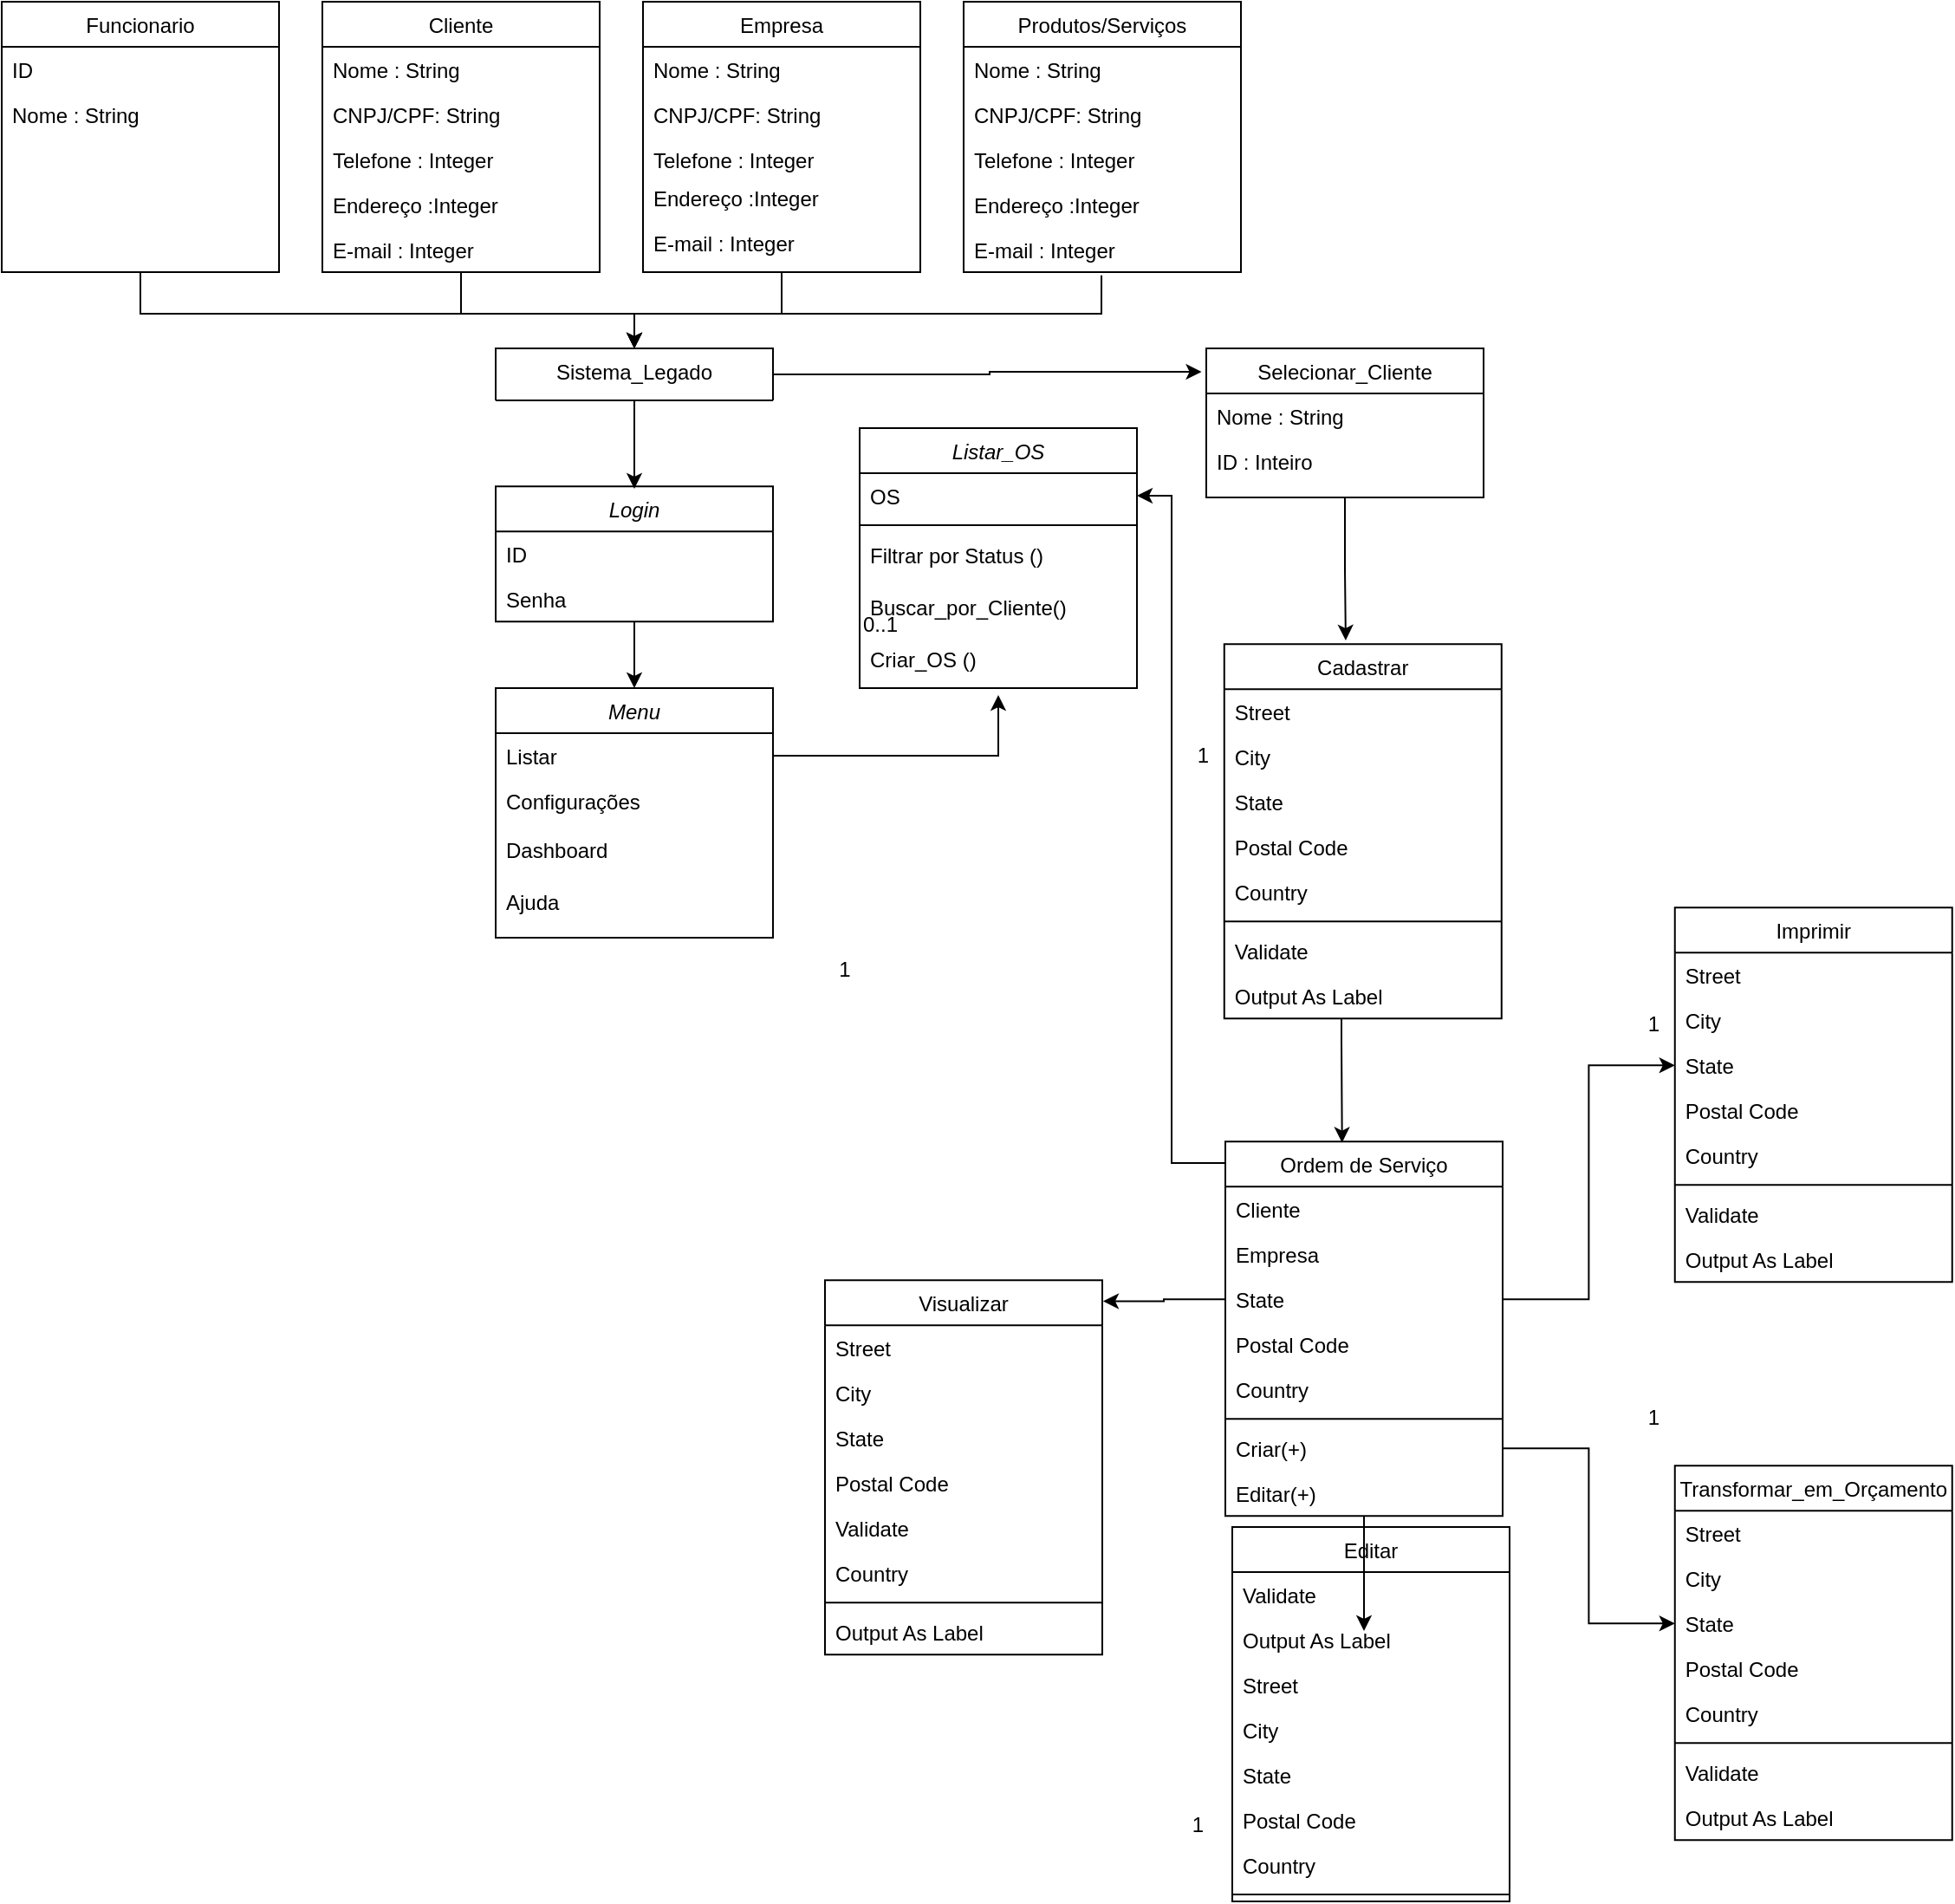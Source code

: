 <mxfile version="20.2.2" type="github">
  <diagram id="C5RBs43oDa-KdzZeNtuy" name="Page-1">
    <mxGraphModel dx="3609" dy="1195" grid="1" gridSize="10" guides="1" tooltips="1" connect="1" arrows="1" fold="1" page="1" pageScale="1" pageWidth="827" pageHeight="1169" math="0" shadow="0">
      <root>
        <mxCell id="WIyWlLk6GJQsqaUBKTNV-0" />
        <mxCell id="WIyWlLk6GJQsqaUBKTNV-1" parent="WIyWlLk6GJQsqaUBKTNV-0" />
        <mxCell id="XlXiFOEsJTkFM6BhnL86-120" style="edgeStyle=orthogonalEdgeStyle;rounded=0;orthogonalLoop=1;jettySize=auto;html=1;" edge="1" parent="WIyWlLk6GJQsqaUBKTNV-1" source="zkfFHV4jXpPFQw0GAbJ--0" target="XlXiFOEsJTkFM6BhnL86-114">
          <mxGeometry relative="1" as="geometry" />
        </mxCell>
        <mxCell id="zkfFHV4jXpPFQw0GAbJ--0" value="Login" style="swimlane;fontStyle=2;align=center;verticalAlign=top;childLayout=stackLayout;horizontal=1;startSize=26;horizontalStack=0;resizeParent=1;resizeLast=0;collapsible=1;marginBottom=0;rounded=0;shadow=0;strokeWidth=1;" parent="WIyWlLk6GJQsqaUBKTNV-1" vertex="1">
          <mxGeometry x="-1345" y="299.62" width="160" height="78" as="geometry">
            <mxRectangle x="230" y="140" width="160" height="26" as="alternateBounds" />
          </mxGeometry>
        </mxCell>
        <mxCell id="zkfFHV4jXpPFQw0GAbJ--1" value="ID" style="text;align=left;verticalAlign=top;spacingLeft=4;spacingRight=4;overflow=hidden;rotatable=0;points=[[0,0.5],[1,0.5]];portConstraint=eastwest;" parent="zkfFHV4jXpPFQw0GAbJ--0" vertex="1">
          <mxGeometry y="26" width="160" height="26" as="geometry" />
        </mxCell>
        <mxCell id="zkfFHV4jXpPFQw0GAbJ--2" value="Senha" style="text;align=left;verticalAlign=top;spacingLeft=4;spacingRight=4;overflow=hidden;rotatable=0;points=[[0,0.5],[1,0.5]];portConstraint=eastwest;rounded=0;shadow=0;html=0;" parent="zkfFHV4jXpPFQw0GAbJ--0" vertex="1">
          <mxGeometry y="52" width="160" height="26" as="geometry" />
        </mxCell>
        <mxCell id="XlXiFOEsJTkFM6BhnL86-110" style="edgeStyle=orthogonalEdgeStyle;rounded=0;orthogonalLoop=1;jettySize=auto;html=1;entryX=0.5;entryY=0;entryDx=0;entryDy=0;" edge="1" parent="WIyWlLk6GJQsqaUBKTNV-1" source="zkfFHV4jXpPFQw0GAbJ--6" target="XlXiFOEsJTkFM6BhnL86-73">
          <mxGeometry relative="1" as="geometry">
            <Array as="points">
              <mxPoint x="-1365" y="200" />
              <mxPoint x="-1265" y="200" />
            </Array>
          </mxGeometry>
        </mxCell>
        <mxCell id="zkfFHV4jXpPFQw0GAbJ--6" value="Cliente" style="swimlane;fontStyle=0;align=center;verticalAlign=top;childLayout=stackLayout;horizontal=1;startSize=26;horizontalStack=0;resizeParent=1;resizeLast=0;collapsible=1;marginBottom=0;rounded=0;shadow=0;strokeWidth=1;" parent="WIyWlLk6GJQsqaUBKTNV-1" vertex="1">
          <mxGeometry x="-1445" y="20" width="160" height="156" as="geometry">
            <mxRectangle x="130" y="380" width="160" height="26" as="alternateBounds" />
          </mxGeometry>
        </mxCell>
        <mxCell id="zkfFHV4jXpPFQw0GAbJ--7" value="Nome : String &#xa; " style="text;align=left;verticalAlign=top;spacingLeft=4;spacingRight=4;overflow=hidden;rotatable=0;points=[[0,0.5],[1,0.5]];portConstraint=eastwest;" parent="zkfFHV4jXpPFQw0GAbJ--6" vertex="1">
          <mxGeometry y="26" width="160" height="26" as="geometry" />
        </mxCell>
        <mxCell id="zkfFHV4jXpPFQw0GAbJ--8" value="CNPJ/CPF: String " style="text;align=left;verticalAlign=top;spacingLeft=4;spacingRight=4;overflow=hidden;rotatable=0;points=[[0,0.5],[1,0.5]];portConstraint=eastwest;rounded=0;shadow=0;html=0;" parent="zkfFHV4jXpPFQw0GAbJ--6" vertex="1">
          <mxGeometry y="52" width="160" height="26" as="geometry" />
        </mxCell>
        <mxCell id="XlXiFOEsJTkFM6BhnL86-61" value="Telefone : Integer " style="text;align=left;verticalAlign=top;spacingLeft=4;spacingRight=4;overflow=hidden;rotatable=0;points=[[0,0.5],[1,0.5]];portConstraint=eastwest;" vertex="1" parent="zkfFHV4jXpPFQw0GAbJ--6">
          <mxGeometry y="78" width="160" height="26" as="geometry" />
        </mxCell>
        <mxCell id="XlXiFOEsJTkFM6BhnL86-62" value="Endereço :Integer " style="text;align=left;verticalAlign=top;spacingLeft=4;spacingRight=4;overflow=hidden;rotatable=0;points=[[0,0.5],[1,0.5]];portConstraint=eastwest;" vertex="1" parent="zkfFHV4jXpPFQw0GAbJ--6">
          <mxGeometry y="104" width="160" height="26" as="geometry" />
        </mxCell>
        <mxCell id="XlXiFOEsJTkFM6BhnL86-63" value="E-mail : Integer " style="text;align=left;verticalAlign=top;spacingLeft=4;spacingRight=4;overflow=hidden;rotatable=0;points=[[0,0.5],[1,0.5]];portConstraint=eastwest;" vertex="1" parent="zkfFHV4jXpPFQw0GAbJ--6">
          <mxGeometry y="130" width="160" height="26" as="geometry" />
        </mxCell>
        <mxCell id="XlXiFOEsJTkFM6BhnL86-223" style="edgeStyle=orthogonalEdgeStyle;rounded=0;orthogonalLoop=1;jettySize=auto;html=1;exitX=0;exitY=0.5;exitDx=0;exitDy=0;" edge="1" parent="WIyWlLk6GJQsqaUBKTNV-1" source="zkfFHV4jXpPFQw0GAbJ--18" target="XlXiFOEsJTkFM6BhnL86-65">
          <mxGeometry relative="1" as="geometry">
            <Array as="points">
              <mxPoint x="-924" y="690" />
              <mxPoint x="-955" y="690" />
              <mxPoint x="-955" y="305" />
            </Array>
          </mxGeometry>
        </mxCell>
        <mxCell id="zkfFHV4jXpPFQw0GAbJ--17" value="Ordem de Serviço" style="swimlane;fontStyle=0;align=center;verticalAlign=top;childLayout=stackLayout;horizontal=1;startSize=26;horizontalStack=0;resizeParent=1;resizeLast=0;collapsible=1;marginBottom=0;rounded=0;shadow=0;strokeWidth=1;" parent="WIyWlLk6GJQsqaUBKTNV-1" vertex="1">
          <mxGeometry x="-924" y="677.62" width="160" height="216" as="geometry">
            <mxRectangle x="550" y="140" width="160" height="26" as="alternateBounds" />
          </mxGeometry>
        </mxCell>
        <mxCell id="zkfFHV4jXpPFQw0GAbJ--18" value="Cliente" style="text;align=left;verticalAlign=top;spacingLeft=4;spacingRight=4;overflow=hidden;rotatable=0;points=[[0,0.5],[1,0.5]];portConstraint=eastwest;" parent="zkfFHV4jXpPFQw0GAbJ--17" vertex="1">
          <mxGeometry y="26" width="160" height="26" as="geometry" />
        </mxCell>
        <mxCell id="zkfFHV4jXpPFQw0GAbJ--19" value="Empresa&#xa;" style="text;align=left;verticalAlign=top;spacingLeft=4;spacingRight=4;overflow=hidden;rotatable=0;points=[[0,0.5],[1,0.5]];portConstraint=eastwest;rounded=0;shadow=0;html=0;" parent="zkfFHV4jXpPFQw0GAbJ--17" vertex="1">
          <mxGeometry y="52" width="160" height="26" as="geometry" />
        </mxCell>
        <mxCell id="zkfFHV4jXpPFQw0GAbJ--20" value="State" style="text;align=left;verticalAlign=top;spacingLeft=4;spacingRight=4;overflow=hidden;rotatable=0;points=[[0,0.5],[1,0.5]];portConstraint=eastwest;rounded=0;shadow=0;html=0;" parent="zkfFHV4jXpPFQw0GAbJ--17" vertex="1">
          <mxGeometry y="78" width="160" height="26" as="geometry" />
        </mxCell>
        <mxCell id="zkfFHV4jXpPFQw0GAbJ--21" value="Postal Code" style="text;align=left;verticalAlign=top;spacingLeft=4;spacingRight=4;overflow=hidden;rotatable=0;points=[[0,0.5],[1,0.5]];portConstraint=eastwest;rounded=0;shadow=0;html=0;" parent="zkfFHV4jXpPFQw0GAbJ--17" vertex="1">
          <mxGeometry y="104" width="160" height="26" as="geometry" />
        </mxCell>
        <mxCell id="zkfFHV4jXpPFQw0GAbJ--22" value="Country" style="text;align=left;verticalAlign=top;spacingLeft=4;spacingRight=4;overflow=hidden;rotatable=0;points=[[0,0.5],[1,0.5]];portConstraint=eastwest;rounded=0;shadow=0;html=0;" parent="zkfFHV4jXpPFQw0GAbJ--17" vertex="1">
          <mxGeometry y="130" width="160" height="26" as="geometry" />
        </mxCell>
        <mxCell id="zkfFHV4jXpPFQw0GAbJ--23" value="" style="line;html=1;strokeWidth=1;align=left;verticalAlign=middle;spacingTop=-1;spacingLeft=3;spacingRight=3;rotatable=0;labelPosition=right;points=[];portConstraint=eastwest;" parent="zkfFHV4jXpPFQw0GAbJ--17" vertex="1">
          <mxGeometry y="156" width="160" height="8" as="geometry" />
        </mxCell>
        <mxCell id="zkfFHV4jXpPFQw0GAbJ--24" value="Criar(+)&#xa;" style="text;align=left;verticalAlign=top;spacingLeft=4;spacingRight=4;overflow=hidden;rotatable=0;points=[[0,0.5],[1,0.5]];portConstraint=eastwest;" parent="zkfFHV4jXpPFQw0GAbJ--17" vertex="1">
          <mxGeometry y="164" width="160" height="26" as="geometry" />
        </mxCell>
        <mxCell id="zkfFHV4jXpPFQw0GAbJ--25" value="Editar(+)" style="text;align=left;verticalAlign=top;spacingLeft=4;spacingRight=4;overflow=hidden;rotatable=0;points=[[0,0.5],[1,0.5]];portConstraint=eastwest;" parent="zkfFHV4jXpPFQw0GAbJ--17" vertex="1">
          <mxGeometry y="190" width="160" height="26" as="geometry" />
        </mxCell>
        <mxCell id="XlXiFOEsJTkFM6BhnL86-10" value="Imprimir" style="swimlane;fontStyle=0;align=center;verticalAlign=top;childLayout=stackLayout;horizontal=1;startSize=26;horizontalStack=0;resizeParent=1;resizeLast=0;collapsible=1;marginBottom=0;rounded=0;shadow=0;strokeWidth=1;" vertex="1" parent="WIyWlLk6GJQsqaUBKTNV-1">
          <mxGeometry x="-664.62" y="542.62" width="160" height="216" as="geometry">
            <mxRectangle x="550" y="140" width="160" height="26" as="alternateBounds" />
          </mxGeometry>
        </mxCell>
        <mxCell id="XlXiFOEsJTkFM6BhnL86-11" value="Street" style="text;align=left;verticalAlign=top;spacingLeft=4;spacingRight=4;overflow=hidden;rotatable=0;points=[[0,0.5],[1,0.5]];portConstraint=eastwest;" vertex="1" parent="XlXiFOEsJTkFM6BhnL86-10">
          <mxGeometry y="26" width="160" height="26" as="geometry" />
        </mxCell>
        <mxCell id="XlXiFOEsJTkFM6BhnL86-12" value="City" style="text;align=left;verticalAlign=top;spacingLeft=4;spacingRight=4;overflow=hidden;rotatable=0;points=[[0,0.5],[1,0.5]];portConstraint=eastwest;rounded=0;shadow=0;html=0;" vertex="1" parent="XlXiFOEsJTkFM6BhnL86-10">
          <mxGeometry y="52" width="160" height="26" as="geometry" />
        </mxCell>
        <mxCell id="XlXiFOEsJTkFM6BhnL86-13" value="State" style="text;align=left;verticalAlign=top;spacingLeft=4;spacingRight=4;overflow=hidden;rotatable=0;points=[[0,0.5],[1,0.5]];portConstraint=eastwest;rounded=0;shadow=0;html=0;" vertex="1" parent="XlXiFOEsJTkFM6BhnL86-10">
          <mxGeometry y="78" width="160" height="26" as="geometry" />
        </mxCell>
        <mxCell id="XlXiFOEsJTkFM6BhnL86-14" value="Postal Code" style="text;align=left;verticalAlign=top;spacingLeft=4;spacingRight=4;overflow=hidden;rotatable=0;points=[[0,0.5],[1,0.5]];portConstraint=eastwest;rounded=0;shadow=0;html=0;" vertex="1" parent="XlXiFOEsJTkFM6BhnL86-10">
          <mxGeometry y="104" width="160" height="26" as="geometry" />
        </mxCell>
        <mxCell id="XlXiFOEsJTkFM6BhnL86-15" value="Country" style="text;align=left;verticalAlign=top;spacingLeft=4;spacingRight=4;overflow=hidden;rotatable=0;points=[[0,0.5],[1,0.5]];portConstraint=eastwest;rounded=0;shadow=0;html=0;" vertex="1" parent="XlXiFOEsJTkFM6BhnL86-10">
          <mxGeometry y="130" width="160" height="26" as="geometry" />
        </mxCell>
        <mxCell id="XlXiFOEsJTkFM6BhnL86-16" value="" style="line;html=1;strokeWidth=1;align=left;verticalAlign=middle;spacingTop=-1;spacingLeft=3;spacingRight=3;rotatable=0;labelPosition=right;points=[];portConstraint=eastwest;" vertex="1" parent="XlXiFOEsJTkFM6BhnL86-10">
          <mxGeometry y="156" width="160" height="8" as="geometry" />
        </mxCell>
        <mxCell id="XlXiFOEsJTkFM6BhnL86-17" value="Validate" style="text;align=left;verticalAlign=top;spacingLeft=4;spacingRight=4;overflow=hidden;rotatable=0;points=[[0,0.5],[1,0.5]];portConstraint=eastwest;" vertex="1" parent="XlXiFOEsJTkFM6BhnL86-10">
          <mxGeometry y="164" width="160" height="26" as="geometry" />
        </mxCell>
        <mxCell id="XlXiFOEsJTkFM6BhnL86-18" value="Output As Label" style="text;align=left;verticalAlign=top;spacingLeft=4;spacingRight=4;overflow=hidden;rotatable=0;points=[[0,0.5],[1,0.5]];portConstraint=eastwest;" vertex="1" parent="XlXiFOEsJTkFM6BhnL86-10">
          <mxGeometry y="190" width="160" height="26" as="geometry" />
        </mxCell>
        <mxCell id="XlXiFOEsJTkFM6BhnL86-19" value="1" style="resizable=0;align=right;verticalAlign=bottom;labelBackgroundColor=none;fontSize=12;" connectable="0" vertex="1" parent="WIyWlLk6GJQsqaUBKTNV-1">
          <mxGeometry x="-672.001" y="618.62" as="geometry" />
        </mxCell>
        <mxCell id="XlXiFOEsJTkFM6BhnL86-21" value="Transformar_em_Orçamento" style="swimlane;fontStyle=0;align=center;verticalAlign=top;childLayout=stackLayout;horizontal=1;startSize=26;horizontalStack=0;resizeParent=1;resizeLast=0;collapsible=1;marginBottom=0;rounded=0;shadow=0;strokeWidth=1;" vertex="1" parent="WIyWlLk6GJQsqaUBKTNV-1">
          <mxGeometry x="-664.62" y="864.62" width="160" height="216" as="geometry">
            <mxRectangle x="550" y="140" width="160" height="26" as="alternateBounds" />
          </mxGeometry>
        </mxCell>
        <mxCell id="XlXiFOEsJTkFM6BhnL86-22" value="Street" style="text;align=left;verticalAlign=top;spacingLeft=4;spacingRight=4;overflow=hidden;rotatable=0;points=[[0,0.5],[1,0.5]];portConstraint=eastwest;" vertex="1" parent="XlXiFOEsJTkFM6BhnL86-21">
          <mxGeometry y="26" width="160" height="26" as="geometry" />
        </mxCell>
        <mxCell id="XlXiFOEsJTkFM6BhnL86-23" value="City" style="text;align=left;verticalAlign=top;spacingLeft=4;spacingRight=4;overflow=hidden;rotatable=0;points=[[0,0.5],[1,0.5]];portConstraint=eastwest;rounded=0;shadow=0;html=0;" vertex="1" parent="XlXiFOEsJTkFM6BhnL86-21">
          <mxGeometry y="52" width="160" height="26" as="geometry" />
        </mxCell>
        <mxCell id="XlXiFOEsJTkFM6BhnL86-24" value="State" style="text;align=left;verticalAlign=top;spacingLeft=4;spacingRight=4;overflow=hidden;rotatable=0;points=[[0,0.5],[1,0.5]];portConstraint=eastwest;rounded=0;shadow=0;html=0;" vertex="1" parent="XlXiFOEsJTkFM6BhnL86-21">
          <mxGeometry y="78" width="160" height="26" as="geometry" />
        </mxCell>
        <mxCell id="XlXiFOEsJTkFM6BhnL86-25" value="Postal Code" style="text;align=left;verticalAlign=top;spacingLeft=4;spacingRight=4;overflow=hidden;rotatable=0;points=[[0,0.5],[1,0.5]];portConstraint=eastwest;rounded=0;shadow=0;html=0;" vertex="1" parent="XlXiFOEsJTkFM6BhnL86-21">
          <mxGeometry y="104" width="160" height="26" as="geometry" />
        </mxCell>
        <mxCell id="XlXiFOEsJTkFM6BhnL86-26" value="Country" style="text;align=left;verticalAlign=top;spacingLeft=4;spacingRight=4;overflow=hidden;rotatable=0;points=[[0,0.5],[1,0.5]];portConstraint=eastwest;rounded=0;shadow=0;html=0;" vertex="1" parent="XlXiFOEsJTkFM6BhnL86-21">
          <mxGeometry y="130" width="160" height="26" as="geometry" />
        </mxCell>
        <mxCell id="XlXiFOEsJTkFM6BhnL86-27" value="" style="line;html=1;strokeWidth=1;align=left;verticalAlign=middle;spacingTop=-1;spacingLeft=3;spacingRight=3;rotatable=0;labelPosition=right;points=[];portConstraint=eastwest;" vertex="1" parent="XlXiFOEsJTkFM6BhnL86-21">
          <mxGeometry y="156" width="160" height="8" as="geometry" />
        </mxCell>
        <mxCell id="XlXiFOEsJTkFM6BhnL86-28" value="Validate" style="text;align=left;verticalAlign=top;spacingLeft=4;spacingRight=4;overflow=hidden;rotatable=0;points=[[0,0.5],[1,0.5]];portConstraint=eastwest;" vertex="1" parent="XlXiFOEsJTkFM6BhnL86-21">
          <mxGeometry y="164" width="160" height="26" as="geometry" />
        </mxCell>
        <mxCell id="XlXiFOEsJTkFM6BhnL86-29" value="Output As Label" style="text;align=left;verticalAlign=top;spacingLeft=4;spacingRight=4;overflow=hidden;rotatable=0;points=[[0,0.5],[1,0.5]];portConstraint=eastwest;" vertex="1" parent="XlXiFOEsJTkFM6BhnL86-21">
          <mxGeometry y="190" width="160" height="26" as="geometry" />
        </mxCell>
        <mxCell id="XlXiFOEsJTkFM6BhnL86-30" value="1" style="resizable=0;align=right;verticalAlign=bottom;labelBackgroundColor=none;fontSize=12;" connectable="0" vertex="1" parent="WIyWlLk6GJQsqaUBKTNV-1">
          <mxGeometry x="-672.001" y="845.62" as="geometry" />
        </mxCell>
        <mxCell id="XlXiFOEsJTkFM6BhnL86-31" value="Cadastrar" style="swimlane;fontStyle=0;align=center;verticalAlign=top;childLayout=stackLayout;horizontal=1;startSize=26;horizontalStack=0;resizeParent=1;resizeLast=0;collapsible=1;marginBottom=0;rounded=0;shadow=0;strokeWidth=1;" vertex="1" parent="WIyWlLk6GJQsqaUBKTNV-1">
          <mxGeometry x="-924.62" y="390.62" width="160" height="216" as="geometry">
            <mxRectangle x="550" y="140" width="160" height="26" as="alternateBounds" />
          </mxGeometry>
        </mxCell>
        <mxCell id="XlXiFOEsJTkFM6BhnL86-32" value="Street" style="text;align=left;verticalAlign=top;spacingLeft=4;spacingRight=4;overflow=hidden;rotatable=0;points=[[0,0.5],[1,0.5]];portConstraint=eastwest;" vertex="1" parent="XlXiFOEsJTkFM6BhnL86-31">
          <mxGeometry y="26" width="160" height="26" as="geometry" />
        </mxCell>
        <mxCell id="XlXiFOEsJTkFM6BhnL86-33" value="City" style="text;align=left;verticalAlign=top;spacingLeft=4;spacingRight=4;overflow=hidden;rotatable=0;points=[[0,0.5],[1,0.5]];portConstraint=eastwest;rounded=0;shadow=0;html=0;" vertex="1" parent="XlXiFOEsJTkFM6BhnL86-31">
          <mxGeometry y="52" width="160" height="26" as="geometry" />
        </mxCell>
        <mxCell id="XlXiFOEsJTkFM6BhnL86-34" value="State" style="text;align=left;verticalAlign=top;spacingLeft=4;spacingRight=4;overflow=hidden;rotatable=0;points=[[0,0.5],[1,0.5]];portConstraint=eastwest;rounded=0;shadow=0;html=0;" vertex="1" parent="XlXiFOEsJTkFM6BhnL86-31">
          <mxGeometry y="78" width="160" height="26" as="geometry" />
        </mxCell>
        <mxCell id="XlXiFOEsJTkFM6BhnL86-35" value="Postal Code" style="text;align=left;verticalAlign=top;spacingLeft=4;spacingRight=4;overflow=hidden;rotatable=0;points=[[0,0.5],[1,0.5]];portConstraint=eastwest;rounded=0;shadow=0;html=0;" vertex="1" parent="XlXiFOEsJTkFM6BhnL86-31">
          <mxGeometry y="104" width="160" height="26" as="geometry" />
        </mxCell>
        <mxCell id="XlXiFOEsJTkFM6BhnL86-36" value="Country" style="text;align=left;verticalAlign=top;spacingLeft=4;spacingRight=4;overflow=hidden;rotatable=0;points=[[0,0.5],[1,0.5]];portConstraint=eastwest;rounded=0;shadow=0;html=0;" vertex="1" parent="XlXiFOEsJTkFM6BhnL86-31">
          <mxGeometry y="130" width="160" height="26" as="geometry" />
        </mxCell>
        <mxCell id="XlXiFOEsJTkFM6BhnL86-37" value="" style="line;html=1;strokeWidth=1;align=left;verticalAlign=middle;spacingTop=-1;spacingLeft=3;spacingRight=3;rotatable=0;labelPosition=right;points=[];portConstraint=eastwest;" vertex="1" parent="XlXiFOEsJTkFM6BhnL86-31">
          <mxGeometry y="156" width="160" height="8" as="geometry" />
        </mxCell>
        <mxCell id="XlXiFOEsJTkFM6BhnL86-38" value="Validate" style="text;align=left;verticalAlign=top;spacingLeft=4;spacingRight=4;overflow=hidden;rotatable=0;points=[[0,0.5],[1,0.5]];portConstraint=eastwest;" vertex="1" parent="XlXiFOEsJTkFM6BhnL86-31">
          <mxGeometry y="164" width="160" height="26" as="geometry" />
        </mxCell>
        <mxCell id="XlXiFOEsJTkFM6BhnL86-39" value="Output As Label" style="text;align=left;verticalAlign=top;spacingLeft=4;spacingRight=4;overflow=hidden;rotatable=0;points=[[0,0.5],[1,0.5]];portConstraint=eastwest;" vertex="1" parent="XlXiFOEsJTkFM6BhnL86-31">
          <mxGeometry y="190" width="160" height="26" as="geometry" />
        </mxCell>
        <mxCell id="XlXiFOEsJTkFM6BhnL86-40" value="1" style="resizable=0;align=right;verticalAlign=bottom;labelBackgroundColor=none;fontSize=12;" connectable="0" vertex="1" parent="WIyWlLk6GJQsqaUBKTNV-1">
          <mxGeometry x="-932.001" y="463.62" as="geometry" />
        </mxCell>
        <mxCell id="XlXiFOEsJTkFM6BhnL86-41" value="Editar" style="swimlane;fontStyle=0;align=center;verticalAlign=top;childLayout=stackLayout;horizontal=1;startSize=26;horizontalStack=0;resizeParent=1;resizeLast=0;collapsible=1;marginBottom=0;rounded=0;shadow=0;strokeWidth=1;" vertex="1" parent="WIyWlLk6GJQsqaUBKTNV-1">
          <mxGeometry x="-920" y="900" width="160" height="216" as="geometry">
            <mxRectangle x="550" y="140" width="160" height="26" as="alternateBounds" />
          </mxGeometry>
        </mxCell>
        <mxCell id="XlXiFOEsJTkFM6BhnL86-48" value="Validate" style="text;align=left;verticalAlign=top;spacingLeft=4;spacingRight=4;overflow=hidden;rotatable=0;points=[[0,0.5],[1,0.5]];portConstraint=eastwest;" vertex="1" parent="XlXiFOEsJTkFM6BhnL86-41">
          <mxGeometry y="26" width="160" height="26" as="geometry" />
        </mxCell>
        <mxCell id="XlXiFOEsJTkFM6BhnL86-49" value="Output As Label" style="text;align=left;verticalAlign=top;spacingLeft=4;spacingRight=4;overflow=hidden;rotatable=0;points=[[0,0.5],[1,0.5]];portConstraint=eastwest;" vertex="1" parent="XlXiFOEsJTkFM6BhnL86-41">
          <mxGeometry y="52" width="160" height="26" as="geometry" />
        </mxCell>
        <mxCell id="XlXiFOEsJTkFM6BhnL86-42" value="Street" style="text;align=left;verticalAlign=top;spacingLeft=4;spacingRight=4;overflow=hidden;rotatable=0;points=[[0,0.5],[1,0.5]];portConstraint=eastwest;" vertex="1" parent="XlXiFOEsJTkFM6BhnL86-41">
          <mxGeometry y="78" width="160" height="26" as="geometry" />
        </mxCell>
        <mxCell id="XlXiFOEsJTkFM6BhnL86-43" value="City" style="text;align=left;verticalAlign=top;spacingLeft=4;spacingRight=4;overflow=hidden;rotatable=0;points=[[0,0.5],[1,0.5]];portConstraint=eastwest;rounded=0;shadow=0;html=0;" vertex="1" parent="XlXiFOEsJTkFM6BhnL86-41">
          <mxGeometry y="104" width="160" height="26" as="geometry" />
        </mxCell>
        <mxCell id="XlXiFOEsJTkFM6BhnL86-44" value="State" style="text;align=left;verticalAlign=top;spacingLeft=4;spacingRight=4;overflow=hidden;rotatable=0;points=[[0,0.5],[1,0.5]];portConstraint=eastwest;rounded=0;shadow=0;html=0;" vertex="1" parent="XlXiFOEsJTkFM6BhnL86-41">
          <mxGeometry y="130" width="160" height="26" as="geometry" />
        </mxCell>
        <mxCell id="XlXiFOEsJTkFM6BhnL86-45" value="Postal Code" style="text;align=left;verticalAlign=top;spacingLeft=4;spacingRight=4;overflow=hidden;rotatable=0;points=[[0,0.5],[1,0.5]];portConstraint=eastwest;rounded=0;shadow=0;html=0;" vertex="1" parent="XlXiFOEsJTkFM6BhnL86-41">
          <mxGeometry y="156" width="160" height="26" as="geometry" />
        </mxCell>
        <mxCell id="XlXiFOEsJTkFM6BhnL86-46" value="Country" style="text;align=left;verticalAlign=top;spacingLeft=4;spacingRight=4;overflow=hidden;rotatable=0;points=[[0,0.5],[1,0.5]];portConstraint=eastwest;rounded=0;shadow=0;html=0;" vertex="1" parent="XlXiFOEsJTkFM6BhnL86-41">
          <mxGeometry y="182" width="160" height="26" as="geometry" />
        </mxCell>
        <mxCell id="XlXiFOEsJTkFM6BhnL86-47" value="" style="line;html=1;strokeWidth=1;align=left;verticalAlign=middle;spacingTop=-1;spacingLeft=3;spacingRight=3;rotatable=0;labelPosition=right;points=[];portConstraint=eastwest;" vertex="1" parent="XlXiFOEsJTkFM6BhnL86-41">
          <mxGeometry y="208" width="160" height="8" as="geometry" />
        </mxCell>
        <mxCell id="XlXiFOEsJTkFM6BhnL86-50" value="1" style="resizable=0;align=right;verticalAlign=bottom;labelBackgroundColor=none;fontSize=12;" connectable="0" vertex="1" parent="WIyWlLk6GJQsqaUBKTNV-1">
          <mxGeometry x="-935.001" y="1080.62" as="geometry" />
        </mxCell>
        <mxCell id="XlXiFOEsJTkFM6BhnL86-56" style="edgeStyle=orthogonalEdgeStyle;rounded=0;orthogonalLoop=1;jettySize=auto;html=1;entryX=0;entryY=0.5;entryDx=0;entryDy=0;" edge="1" parent="WIyWlLk6GJQsqaUBKTNV-1" source="zkfFHV4jXpPFQw0GAbJ--24" target="XlXiFOEsJTkFM6BhnL86-24">
          <mxGeometry relative="1" as="geometry" />
        </mxCell>
        <mxCell id="XlXiFOEsJTkFM6BhnL86-58" style="edgeStyle=orthogonalEdgeStyle;rounded=0;orthogonalLoop=1;jettySize=auto;html=1;" edge="1" parent="WIyWlLk6GJQsqaUBKTNV-1" source="zkfFHV4jXpPFQw0GAbJ--25">
          <mxGeometry relative="1" as="geometry">
            <mxPoint x="-844" y="960" as="targetPoint" />
            <Array as="points">
              <mxPoint x="-848" y="887.62" />
              <mxPoint x="-848" y="887.62" />
            </Array>
          </mxGeometry>
        </mxCell>
        <mxCell id="XlXiFOEsJTkFM6BhnL86-64" value="Listar_OS" style="swimlane;fontStyle=2;align=center;verticalAlign=top;childLayout=stackLayout;horizontal=1;startSize=26;horizontalStack=0;resizeParent=1;resizeLast=0;collapsible=1;marginBottom=0;rounded=0;shadow=0;strokeWidth=1;" vertex="1" parent="WIyWlLk6GJQsqaUBKTNV-1">
          <mxGeometry x="-1135" y="266" width="160" height="150" as="geometry">
            <mxRectangle x="230" y="140" width="160" height="26" as="alternateBounds" />
          </mxGeometry>
        </mxCell>
        <mxCell id="XlXiFOEsJTkFM6BhnL86-65" value="OS" style="text;align=left;verticalAlign=top;spacingLeft=4;spacingRight=4;overflow=hidden;rotatable=0;points=[[0,0.5],[1,0.5]];portConstraint=eastwest;" vertex="1" parent="XlXiFOEsJTkFM6BhnL86-64">
          <mxGeometry y="26" width="160" height="26" as="geometry" />
        </mxCell>
        <mxCell id="XlXiFOEsJTkFM6BhnL86-67" value="" style="line;html=1;strokeWidth=1;align=left;verticalAlign=middle;spacingTop=-1;spacingLeft=3;spacingRight=3;rotatable=0;labelPosition=right;points=[];portConstraint=eastwest;" vertex="1" parent="XlXiFOEsJTkFM6BhnL86-64">
          <mxGeometry y="52" width="160" height="8" as="geometry" />
        </mxCell>
        <mxCell id="XlXiFOEsJTkFM6BhnL86-71" value="Filtrar por Status ()" style="text;align=left;verticalAlign=top;spacingLeft=4;spacingRight=4;overflow=hidden;rotatable=0;points=[[0,0.5],[1,0.5]];portConstraint=eastwest;" vertex="1" parent="XlXiFOEsJTkFM6BhnL86-64">
          <mxGeometry y="60" width="160" height="30" as="geometry" />
        </mxCell>
        <mxCell id="XlXiFOEsJTkFM6BhnL86-72" value="Buscar_por_Cliente()&#xa;" style="text;align=left;verticalAlign=top;spacingLeft=4;spacingRight=4;overflow=hidden;rotatable=0;points=[[0,0.5],[1,0.5]];portConstraint=eastwest;" vertex="1" parent="XlXiFOEsJTkFM6BhnL86-64">
          <mxGeometry y="90" width="160" height="30" as="geometry" />
        </mxCell>
        <mxCell id="XlXiFOEsJTkFM6BhnL86-154" value="Criar_OS ()" style="text;align=left;verticalAlign=top;spacingLeft=4;spacingRight=4;overflow=hidden;rotatable=0;points=[[0,0.5],[1,0.5]];portConstraint=eastwest;" vertex="1" parent="XlXiFOEsJTkFM6BhnL86-64">
          <mxGeometry y="120" width="160" height="30" as="geometry" />
        </mxCell>
        <mxCell id="XlXiFOEsJTkFM6BhnL86-68" value="0..1" style="resizable=0;align=left;verticalAlign=bottom;labelBackgroundColor=none;fontSize=12;" connectable="0" vertex="1" parent="WIyWlLk6GJQsqaUBKTNV-1">
          <mxGeometry x="-1135.0" y="388.239" as="geometry" />
        </mxCell>
        <mxCell id="XlXiFOEsJTkFM6BhnL86-112" value="" style="edgeStyle=orthogonalEdgeStyle;rounded=0;orthogonalLoop=1;jettySize=auto;html=1;" edge="1" parent="WIyWlLk6GJQsqaUBKTNV-1" source="XlXiFOEsJTkFM6BhnL86-73">
          <mxGeometry relative="1" as="geometry">
            <mxPoint x="-1265" y="301" as="targetPoint" />
            <Array as="points">
              <mxPoint x="-1265" y="301" />
              <mxPoint x="-1265" y="301" />
            </Array>
          </mxGeometry>
        </mxCell>
        <mxCell id="XlXiFOEsJTkFM6BhnL86-218" style="edgeStyle=orthogonalEdgeStyle;rounded=0;orthogonalLoop=1;jettySize=auto;html=1;entryX=-0.017;entryY=0.157;entryDx=0;entryDy=0;entryPerimeter=0;" edge="1" parent="WIyWlLk6GJQsqaUBKTNV-1" source="XlXiFOEsJTkFM6BhnL86-73" target="XlXiFOEsJTkFM6BhnL86-144">
          <mxGeometry relative="1" as="geometry" />
        </mxCell>
        <mxCell id="XlXiFOEsJTkFM6BhnL86-73" value="Sistema_Legado" style="swimlane;fontStyle=0;align=center;verticalAlign=top;childLayout=stackLayout;horizontal=1;startSize=30;horizontalStack=0;resizeParent=1;resizeLast=0;collapsible=1;marginBottom=0;rounded=0;shadow=0;strokeWidth=1;" vertex="1" parent="WIyWlLk6GJQsqaUBKTNV-1">
          <mxGeometry x="-1345" y="220" width="160" height="30" as="geometry">
            <mxRectangle x="130" y="380" width="160" height="26" as="alternateBounds" />
          </mxGeometry>
        </mxCell>
        <mxCell id="XlXiFOEsJTkFM6BhnL86-108" style="edgeStyle=orthogonalEdgeStyle;rounded=0;orthogonalLoop=1;jettySize=auto;html=1;exitX=0.5;exitY=1;exitDx=0;exitDy=0;" edge="1" parent="WIyWlLk6GJQsqaUBKTNV-1" source="XlXiFOEsJTkFM6BhnL86-80" target="XlXiFOEsJTkFM6BhnL86-73">
          <mxGeometry relative="1" as="geometry">
            <Array as="points">
              <mxPoint x="-1180" y="200" />
              <mxPoint x="-1265" y="200" />
            </Array>
          </mxGeometry>
        </mxCell>
        <mxCell id="XlXiFOEsJTkFM6BhnL86-80" value="Empresa" style="swimlane;fontStyle=0;align=center;verticalAlign=top;childLayout=stackLayout;horizontal=1;startSize=26;horizontalStack=0;resizeParent=1;resizeLast=0;collapsible=1;marginBottom=0;rounded=0;shadow=0;strokeWidth=1;" vertex="1" parent="WIyWlLk6GJQsqaUBKTNV-1">
          <mxGeometry x="-1260" y="20" width="160" height="156" as="geometry">
            <mxRectangle x="130" y="380" width="160" height="26" as="alternateBounds" />
          </mxGeometry>
        </mxCell>
        <mxCell id="XlXiFOEsJTkFM6BhnL86-81" value="Nome : String &#xa; " style="text;align=left;verticalAlign=top;spacingLeft=4;spacingRight=4;overflow=hidden;rotatable=0;points=[[0,0.5],[1,0.5]];portConstraint=eastwest;" vertex="1" parent="XlXiFOEsJTkFM6BhnL86-80">
          <mxGeometry y="26" width="160" height="26" as="geometry" />
        </mxCell>
        <mxCell id="XlXiFOEsJTkFM6BhnL86-82" value="CNPJ/CPF: String " style="text;align=left;verticalAlign=top;spacingLeft=4;spacingRight=4;overflow=hidden;rotatable=0;points=[[0,0.5],[1,0.5]];portConstraint=eastwest;rounded=0;shadow=0;html=0;" vertex="1" parent="XlXiFOEsJTkFM6BhnL86-80">
          <mxGeometry y="52" width="160" height="26" as="geometry" />
        </mxCell>
        <mxCell id="XlXiFOEsJTkFM6BhnL86-83" value="Telefone : Integer " style="text;align=left;verticalAlign=top;spacingLeft=4;spacingRight=4;overflow=hidden;rotatable=0;points=[[0,0.5],[1,0.5]];portConstraint=eastwest;" vertex="1" parent="XlXiFOEsJTkFM6BhnL86-80">
          <mxGeometry y="78" width="160" height="22" as="geometry" />
        </mxCell>
        <mxCell id="XlXiFOEsJTkFM6BhnL86-224" value="Endereço :Integer " style="text;align=left;verticalAlign=top;spacingLeft=4;spacingRight=4;overflow=hidden;rotatable=0;points=[[0,0.5],[1,0.5]];portConstraint=eastwest;" vertex="1" parent="XlXiFOEsJTkFM6BhnL86-80">
          <mxGeometry y="100" width="160" height="26" as="geometry" />
        </mxCell>
        <mxCell id="XlXiFOEsJTkFM6BhnL86-225" value="E-mail : Integer " style="text;align=left;verticalAlign=top;spacingLeft=4;spacingRight=4;overflow=hidden;rotatable=0;points=[[0,0.5],[1,0.5]];portConstraint=eastwest;" vertex="1" parent="XlXiFOEsJTkFM6BhnL86-80">
          <mxGeometry y="126" width="160" height="26" as="geometry" />
        </mxCell>
        <mxCell id="XlXiFOEsJTkFM6BhnL86-86" value="Produtos/Serviços" style="swimlane;fontStyle=0;align=center;verticalAlign=top;childLayout=stackLayout;horizontal=1;startSize=26;horizontalStack=0;resizeParent=1;resizeLast=0;collapsible=1;marginBottom=0;rounded=0;shadow=0;strokeWidth=1;" vertex="1" parent="WIyWlLk6GJQsqaUBKTNV-1">
          <mxGeometry x="-1075" y="20" width="160" height="156" as="geometry">
            <mxRectangle x="130" y="380" width="160" height="26" as="alternateBounds" />
          </mxGeometry>
        </mxCell>
        <mxCell id="XlXiFOEsJTkFM6BhnL86-87" value="Nome : String &#xa; " style="text;align=left;verticalAlign=top;spacingLeft=4;spacingRight=4;overflow=hidden;rotatable=0;points=[[0,0.5],[1,0.5]];portConstraint=eastwest;" vertex="1" parent="XlXiFOEsJTkFM6BhnL86-86">
          <mxGeometry y="26" width="160" height="26" as="geometry" />
        </mxCell>
        <mxCell id="XlXiFOEsJTkFM6BhnL86-88" value="CNPJ/CPF: String " style="text;align=left;verticalAlign=top;spacingLeft=4;spacingRight=4;overflow=hidden;rotatable=0;points=[[0,0.5],[1,0.5]];portConstraint=eastwest;rounded=0;shadow=0;html=0;" vertex="1" parent="XlXiFOEsJTkFM6BhnL86-86">
          <mxGeometry y="52" width="160" height="26" as="geometry" />
        </mxCell>
        <mxCell id="XlXiFOEsJTkFM6BhnL86-89" value="Telefone : Integer " style="text;align=left;verticalAlign=top;spacingLeft=4;spacingRight=4;overflow=hidden;rotatable=0;points=[[0,0.5],[1,0.5]];portConstraint=eastwest;" vertex="1" parent="XlXiFOEsJTkFM6BhnL86-86">
          <mxGeometry y="78" width="160" height="26" as="geometry" />
        </mxCell>
        <mxCell id="XlXiFOEsJTkFM6BhnL86-90" value="Endereço :Integer " style="text;align=left;verticalAlign=top;spacingLeft=4;spacingRight=4;overflow=hidden;rotatable=0;points=[[0,0.5],[1,0.5]];portConstraint=eastwest;" vertex="1" parent="XlXiFOEsJTkFM6BhnL86-86">
          <mxGeometry y="104" width="160" height="26" as="geometry" />
        </mxCell>
        <mxCell id="XlXiFOEsJTkFM6BhnL86-91" value="E-mail : Integer " style="text;align=left;verticalAlign=top;spacingLeft=4;spacingRight=4;overflow=hidden;rotatable=0;points=[[0,0.5],[1,0.5]];portConstraint=eastwest;" vertex="1" parent="XlXiFOEsJTkFM6BhnL86-86">
          <mxGeometry y="130" width="160" height="26" as="geometry" />
        </mxCell>
        <mxCell id="XlXiFOEsJTkFM6BhnL86-109" style="edgeStyle=orthogonalEdgeStyle;rounded=0;orthogonalLoop=1;jettySize=auto;html=1;entryX=0.5;entryY=0;entryDx=0;entryDy=0;" edge="1" parent="WIyWlLk6GJQsqaUBKTNV-1" source="XlXiFOEsJTkFM6BhnL86-98" target="XlXiFOEsJTkFM6BhnL86-73">
          <mxGeometry relative="1" as="geometry">
            <Array as="points">
              <mxPoint x="-1550" y="200" />
              <mxPoint x="-1265" y="200" />
            </Array>
          </mxGeometry>
        </mxCell>
        <mxCell id="XlXiFOEsJTkFM6BhnL86-98" value="Funcionario" style="swimlane;fontStyle=0;align=center;verticalAlign=top;childLayout=stackLayout;horizontal=1;startSize=26;horizontalStack=0;resizeParent=1;resizeLast=0;collapsible=1;marginBottom=0;rounded=0;shadow=0;strokeWidth=1;" vertex="1" parent="WIyWlLk6GJQsqaUBKTNV-1">
          <mxGeometry x="-1630" y="20" width="160" height="156" as="geometry">
            <mxRectangle x="130" y="380" width="160" height="26" as="alternateBounds" />
          </mxGeometry>
        </mxCell>
        <mxCell id="XlXiFOEsJTkFM6BhnL86-99" value="ID" style="text;align=left;verticalAlign=top;spacingLeft=4;spacingRight=4;overflow=hidden;rotatable=0;points=[[0,0.5],[1,0.5]];portConstraint=eastwest;" vertex="1" parent="XlXiFOEsJTkFM6BhnL86-98">
          <mxGeometry y="26" width="160" height="26" as="geometry" />
        </mxCell>
        <mxCell id="XlXiFOEsJTkFM6BhnL86-226" value="Nome : String &#xa; " style="text;align=left;verticalAlign=top;spacingLeft=4;spacingRight=4;overflow=hidden;rotatable=0;points=[[0,0.5],[1,0.5]];portConstraint=eastwest;" vertex="1" parent="XlXiFOEsJTkFM6BhnL86-98">
          <mxGeometry y="52" width="160" height="26" as="geometry" />
        </mxCell>
        <mxCell id="XlXiFOEsJTkFM6BhnL86-107" style="edgeStyle=orthogonalEdgeStyle;rounded=0;orthogonalLoop=1;jettySize=auto;html=1;exitX=0.497;exitY=1.073;exitDx=0;exitDy=0;exitPerimeter=0;" edge="1" parent="WIyWlLk6GJQsqaUBKTNV-1" source="XlXiFOEsJTkFM6BhnL86-91" target="XlXiFOEsJTkFM6BhnL86-73">
          <mxGeometry relative="1" as="geometry">
            <mxPoint x="-995" y="180" as="sourcePoint" />
            <Array as="points">
              <mxPoint x="-996" y="200" />
              <mxPoint x="-1265" y="200" />
            </Array>
          </mxGeometry>
        </mxCell>
        <mxCell id="XlXiFOEsJTkFM6BhnL86-113" style="edgeStyle=orthogonalEdgeStyle;rounded=0;orthogonalLoop=1;jettySize=auto;html=1;entryX=0;entryY=0.5;entryDx=0;entryDy=0;" edge="1" parent="WIyWlLk6GJQsqaUBKTNV-1" source="zkfFHV4jXpPFQw0GAbJ--20" target="XlXiFOEsJTkFM6BhnL86-13">
          <mxGeometry relative="1" as="geometry" />
        </mxCell>
        <mxCell id="XlXiFOEsJTkFM6BhnL86-114" value="Menu" style="swimlane;fontStyle=2;align=center;verticalAlign=top;childLayout=stackLayout;horizontal=1;startSize=26;horizontalStack=0;resizeParent=1;resizeLast=0;collapsible=1;marginBottom=0;rounded=0;shadow=0;strokeWidth=1;" vertex="1" parent="WIyWlLk6GJQsqaUBKTNV-1">
          <mxGeometry x="-1345" y="416" width="160" height="144" as="geometry">
            <mxRectangle x="230" y="140" width="160" height="26" as="alternateBounds" />
          </mxGeometry>
        </mxCell>
        <mxCell id="XlXiFOEsJTkFM6BhnL86-115" value="Listar" style="text;align=left;verticalAlign=top;spacingLeft=4;spacingRight=4;overflow=hidden;rotatable=0;points=[[0,0.5],[1,0.5]];portConstraint=eastwest;" vertex="1" parent="XlXiFOEsJTkFM6BhnL86-114">
          <mxGeometry y="26" width="160" height="26" as="geometry" />
        </mxCell>
        <mxCell id="XlXiFOEsJTkFM6BhnL86-117" value="Configurações" style="text;align=left;verticalAlign=top;spacingLeft=4;spacingRight=4;overflow=hidden;rotatable=0;points=[[0,0.5],[1,0.5]];portConstraint=eastwest;rounded=0;shadow=0;html=0;" vertex="1" parent="XlXiFOEsJTkFM6BhnL86-114">
          <mxGeometry y="52" width="160" height="28" as="geometry" />
        </mxCell>
        <mxCell id="XlXiFOEsJTkFM6BhnL86-116" value="Dashboard" style="text;align=left;verticalAlign=top;spacingLeft=4;spacingRight=4;overflow=hidden;rotatable=0;points=[[0,0.5],[1,0.5]];portConstraint=eastwest;rounded=0;shadow=0;html=0;" vertex="1" parent="XlXiFOEsJTkFM6BhnL86-114">
          <mxGeometry y="80" width="160" height="30" as="geometry" />
        </mxCell>
        <mxCell id="XlXiFOEsJTkFM6BhnL86-118" value="Ajuda" style="text;align=left;verticalAlign=top;spacingLeft=4;spacingRight=4;overflow=hidden;rotatable=0;points=[[0,0.5],[1,0.5]];portConstraint=eastwest;rounded=0;shadow=0;html=0;" vertex="1" parent="XlXiFOEsJTkFM6BhnL86-114">
          <mxGeometry y="110" width="160" height="30" as="geometry" />
        </mxCell>
        <mxCell id="XlXiFOEsJTkFM6BhnL86-121" style="edgeStyle=orthogonalEdgeStyle;rounded=0;orthogonalLoop=1;jettySize=auto;html=1;" edge="1" parent="WIyWlLk6GJQsqaUBKTNV-1" source="XlXiFOEsJTkFM6BhnL86-115">
          <mxGeometry relative="1" as="geometry">
            <mxPoint x="-1055" y="420" as="targetPoint" />
            <Array as="points">
              <mxPoint x="-1055" y="455" />
            </Array>
          </mxGeometry>
        </mxCell>
        <mxCell id="XlXiFOEsJTkFM6BhnL86-122" value="Visualizar" style="swimlane;fontStyle=0;align=center;verticalAlign=top;childLayout=stackLayout;horizontal=1;startSize=26;horizontalStack=0;resizeParent=1;resizeLast=0;collapsible=1;marginBottom=0;rounded=0;shadow=0;strokeWidth=1;" vertex="1" parent="WIyWlLk6GJQsqaUBKTNV-1">
          <mxGeometry x="-1155" y="757.62" width="160" height="216" as="geometry">
            <mxRectangle x="550" y="140" width="160" height="26" as="alternateBounds" />
          </mxGeometry>
        </mxCell>
        <mxCell id="XlXiFOEsJTkFM6BhnL86-123" value="Street" style="text;align=left;verticalAlign=top;spacingLeft=4;spacingRight=4;overflow=hidden;rotatable=0;points=[[0,0.5],[1,0.5]];portConstraint=eastwest;" vertex="1" parent="XlXiFOEsJTkFM6BhnL86-122">
          <mxGeometry y="26" width="160" height="26" as="geometry" />
        </mxCell>
        <mxCell id="XlXiFOEsJTkFM6BhnL86-124" value="City" style="text;align=left;verticalAlign=top;spacingLeft=4;spacingRight=4;overflow=hidden;rotatable=0;points=[[0,0.5],[1,0.5]];portConstraint=eastwest;rounded=0;shadow=0;html=0;" vertex="1" parent="XlXiFOEsJTkFM6BhnL86-122">
          <mxGeometry y="52" width="160" height="26" as="geometry" />
        </mxCell>
        <mxCell id="XlXiFOEsJTkFM6BhnL86-125" value="State" style="text;align=left;verticalAlign=top;spacingLeft=4;spacingRight=4;overflow=hidden;rotatable=0;points=[[0,0.5],[1,0.5]];portConstraint=eastwest;rounded=0;shadow=0;html=0;" vertex="1" parent="XlXiFOEsJTkFM6BhnL86-122">
          <mxGeometry y="78" width="160" height="26" as="geometry" />
        </mxCell>
        <mxCell id="XlXiFOEsJTkFM6BhnL86-126" value="Postal Code" style="text;align=left;verticalAlign=top;spacingLeft=4;spacingRight=4;overflow=hidden;rotatable=0;points=[[0,0.5],[1,0.5]];portConstraint=eastwest;rounded=0;shadow=0;html=0;" vertex="1" parent="XlXiFOEsJTkFM6BhnL86-122">
          <mxGeometry y="104" width="160" height="26" as="geometry" />
        </mxCell>
        <mxCell id="XlXiFOEsJTkFM6BhnL86-127" value="Validate" style="text;align=left;verticalAlign=top;spacingLeft=4;spacingRight=4;overflow=hidden;rotatable=0;points=[[0,0.5],[1,0.5]];portConstraint=eastwest;" vertex="1" parent="XlXiFOEsJTkFM6BhnL86-122">
          <mxGeometry y="130" width="160" height="26" as="geometry" />
        </mxCell>
        <mxCell id="XlXiFOEsJTkFM6BhnL86-128" value="Country" style="text;align=left;verticalAlign=top;spacingLeft=4;spacingRight=4;overflow=hidden;rotatable=0;points=[[0,0.5],[1,0.5]];portConstraint=eastwest;rounded=0;shadow=0;html=0;" vertex="1" parent="XlXiFOEsJTkFM6BhnL86-122">
          <mxGeometry y="156" width="160" height="26" as="geometry" />
        </mxCell>
        <mxCell id="XlXiFOEsJTkFM6BhnL86-129" value="" style="line;html=1;strokeWidth=1;align=left;verticalAlign=middle;spacingTop=-1;spacingLeft=3;spacingRight=3;rotatable=0;labelPosition=right;points=[];portConstraint=eastwest;" vertex="1" parent="XlXiFOEsJTkFM6BhnL86-122">
          <mxGeometry y="182" width="160" height="8" as="geometry" />
        </mxCell>
        <mxCell id="XlXiFOEsJTkFM6BhnL86-130" value="Output As Label" style="text;align=left;verticalAlign=top;spacingLeft=4;spacingRight=4;overflow=hidden;rotatable=0;points=[[0,0.5],[1,0.5]];portConstraint=eastwest;" vertex="1" parent="XlXiFOEsJTkFM6BhnL86-122">
          <mxGeometry y="190" width="160" height="26" as="geometry" />
        </mxCell>
        <mxCell id="XlXiFOEsJTkFM6BhnL86-131" value="1" style="resizable=0;align=right;verticalAlign=bottom;labelBackgroundColor=none;fontSize=12;" connectable="0" vertex="1" parent="WIyWlLk6GJQsqaUBKTNV-1">
          <mxGeometry x="-1138.691" y="587" as="geometry" />
        </mxCell>
        <mxCell id="XlXiFOEsJTkFM6BhnL86-143" style="edgeStyle=orthogonalEdgeStyle;rounded=0;orthogonalLoop=1;jettySize=auto;html=1;entryX=1.003;entryY=0.056;entryDx=0;entryDy=0;entryPerimeter=0;" edge="1" parent="WIyWlLk6GJQsqaUBKTNV-1" source="zkfFHV4jXpPFQw0GAbJ--20" target="XlXiFOEsJTkFM6BhnL86-122">
          <mxGeometry relative="1" as="geometry" />
        </mxCell>
        <mxCell id="XlXiFOEsJTkFM6BhnL86-222" style="edgeStyle=orthogonalEdgeStyle;rounded=0;orthogonalLoop=1;jettySize=auto;html=1;entryX=0.438;entryY=-0.01;entryDx=0;entryDy=0;entryPerimeter=0;" edge="1" parent="WIyWlLk6GJQsqaUBKTNV-1" source="XlXiFOEsJTkFM6BhnL86-144" target="XlXiFOEsJTkFM6BhnL86-31">
          <mxGeometry relative="1" as="geometry" />
        </mxCell>
        <mxCell id="XlXiFOEsJTkFM6BhnL86-144" value="Selecionar_Cliente" style="swimlane;fontStyle=0;align=center;verticalAlign=top;childLayout=stackLayout;horizontal=1;startSize=26;horizontalStack=0;resizeParent=1;resizeLast=0;collapsible=1;marginBottom=0;rounded=0;shadow=0;strokeWidth=1;" vertex="1" parent="WIyWlLk6GJQsqaUBKTNV-1">
          <mxGeometry x="-935" y="220" width="160" height="86" as="geometry">
            <mxRectangle x="550" y="140" width="160" height="26" as="alternateBounds" />
          </mxGeometry>
        </mxCell>
        <mxCell id="XlXiFOEsJTkFM6BhnL86-145" value="Nome : String" style="text;align=left;verticalAlign=top;spacingLeft=4;spacingRight=4;overflow=hidden;rotatable=0;points=[[0,0.5],[1,0.5]];portConstraint=eastwest;" vertex="1" parent="XlXiFOEsJTkFM6BhnL86-144">
          <mxGeometry y="26" width="160" height="26" as="geometry" />
        </mxCell>
        <mxCell id="XlXiFOEsJTkFM6BhnL86-149" value="ID : Inteiro" style="text;align=left;verticalAlign=top;spacingLeft=4;spacingRight=4;overflow=hidden;rotatable=0;points=[[0,0.5],[1,0.5]];portConstraint=eastwest;rounded=0;shadow=0;html=0;" vertex="1" parent="XlXiFOEsJTkFM6BhnL86-144">
          <mxGeometry y="52" width="160" height="26" as="geometry" />
        </mxCell>
        <mxCell id="XlXiFOEsJTkFM6BhnL86-221" style="edgeStyle=orthogonalEdgeStyle;rounded=0;orthogonalLoop=1;jettySize=auto;html=1;entryX=0.421;entryY=0.003;entryDx=0;entryDy=0;entryPerimeter=0;" edge="1" parent="WIyWlLk6GJQsqaUBKTNV-1" source="XlXiFOEsJTkFM6BhnL86-39" target="zkfFHV4jXpPFQw0GAbJ--17">
          <mxGeometry relative="1" as="geometry">
            <Array as="points">
              <mxPoint x="-857" y="620" />
              <mxPoint x="-857" y="620" />
            </Array>
          </mxGeometry>
        </mxCell>
      </root>
    </mxGraphModel>
  </diagram>
</mxfile>
